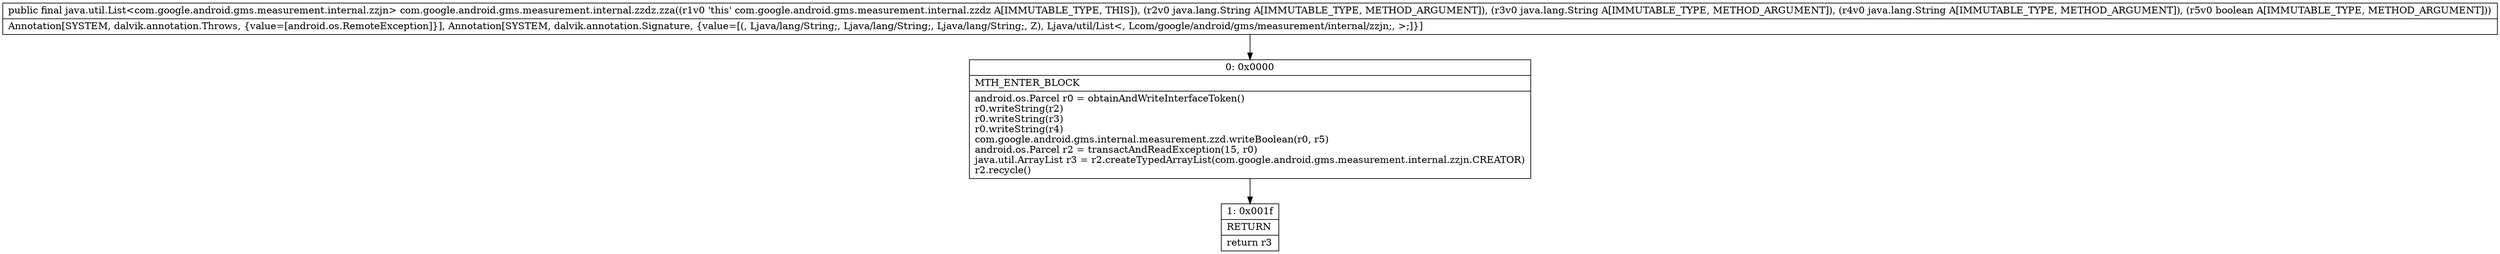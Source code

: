 digraph "CFG forcom.google.android.gms.measurement.internal.zzdz.zza(Ljava\/lang\/String;Ljava\/lang\/String;Ljava\/lang\/String;Z)Ljava\/util\/List;" {
Node_0 [shape=record,label="{0\:\ 0x0000|MTH_ENTER_BLOCK\l|android.os.Parcel r0 = obtainAndWriteInterfaceToken()\lr0.writeString(r2)\lr0.writeString(r3)\lr0.writeString(r4)\lcom.google.android.gms.internal.measurement.zzd.writeBoolean(r0, r5)\landroid.os.Parcel r2 = transactAndReadException(15, r0)\ljava.util.ArrayList r3 = r2.createTypedArrayList(com.google.android.gms.measurement.internal.zzjn.CREATOR)\lr2.recycle()\l}"];
Node_1 [shape=record,label="{1\:\ 0x001f|RETURN\l|return r3\l}"];
MethodNode[shape=record,label="{public final java.util.List\<com.google.android.gms.measurement.internal.zzjn\> com.google.android.gms.measurement.internal.zzdz.zza((r1v0 'this' com.google.android.gms.measurement.internal.zzdz A[IMMUTABLE_TYPE, THIS]), (r2v0 java.lang.String A[IMMUTABLE_TYPE, METHOD_ARGUMENT]), (r3v0 java.lang.String A[IMMUTABLE_TYPE, METHOD_ARGUMENT]), (r4v0 java.lang.String A[IMMUTABLE_TYPE, METHOD_ARGUMENT]), (r5v0 boolean A[IMMUTABLE_TYPE, METHOD_ARGUMENT]))  | Annotation[SYSTEM, dalvik.annotation.Throws, \{value=[android.os.RemoteException]\}], Annotation[SYSTEM, dalvik.annotation.Signature, \{value=[(, Ljava\/lang\/String;, Ljava\/lang\/String;, Ljava\/lang\/String;, Z), Ljava\/util\/List\<, Lcom\/google\/android\/gms\/measurement\/internal\/zzjn;, \>;]\}]\l}"];
MethodNode -> Node_0;
Node_0 -> Node_1;
}

